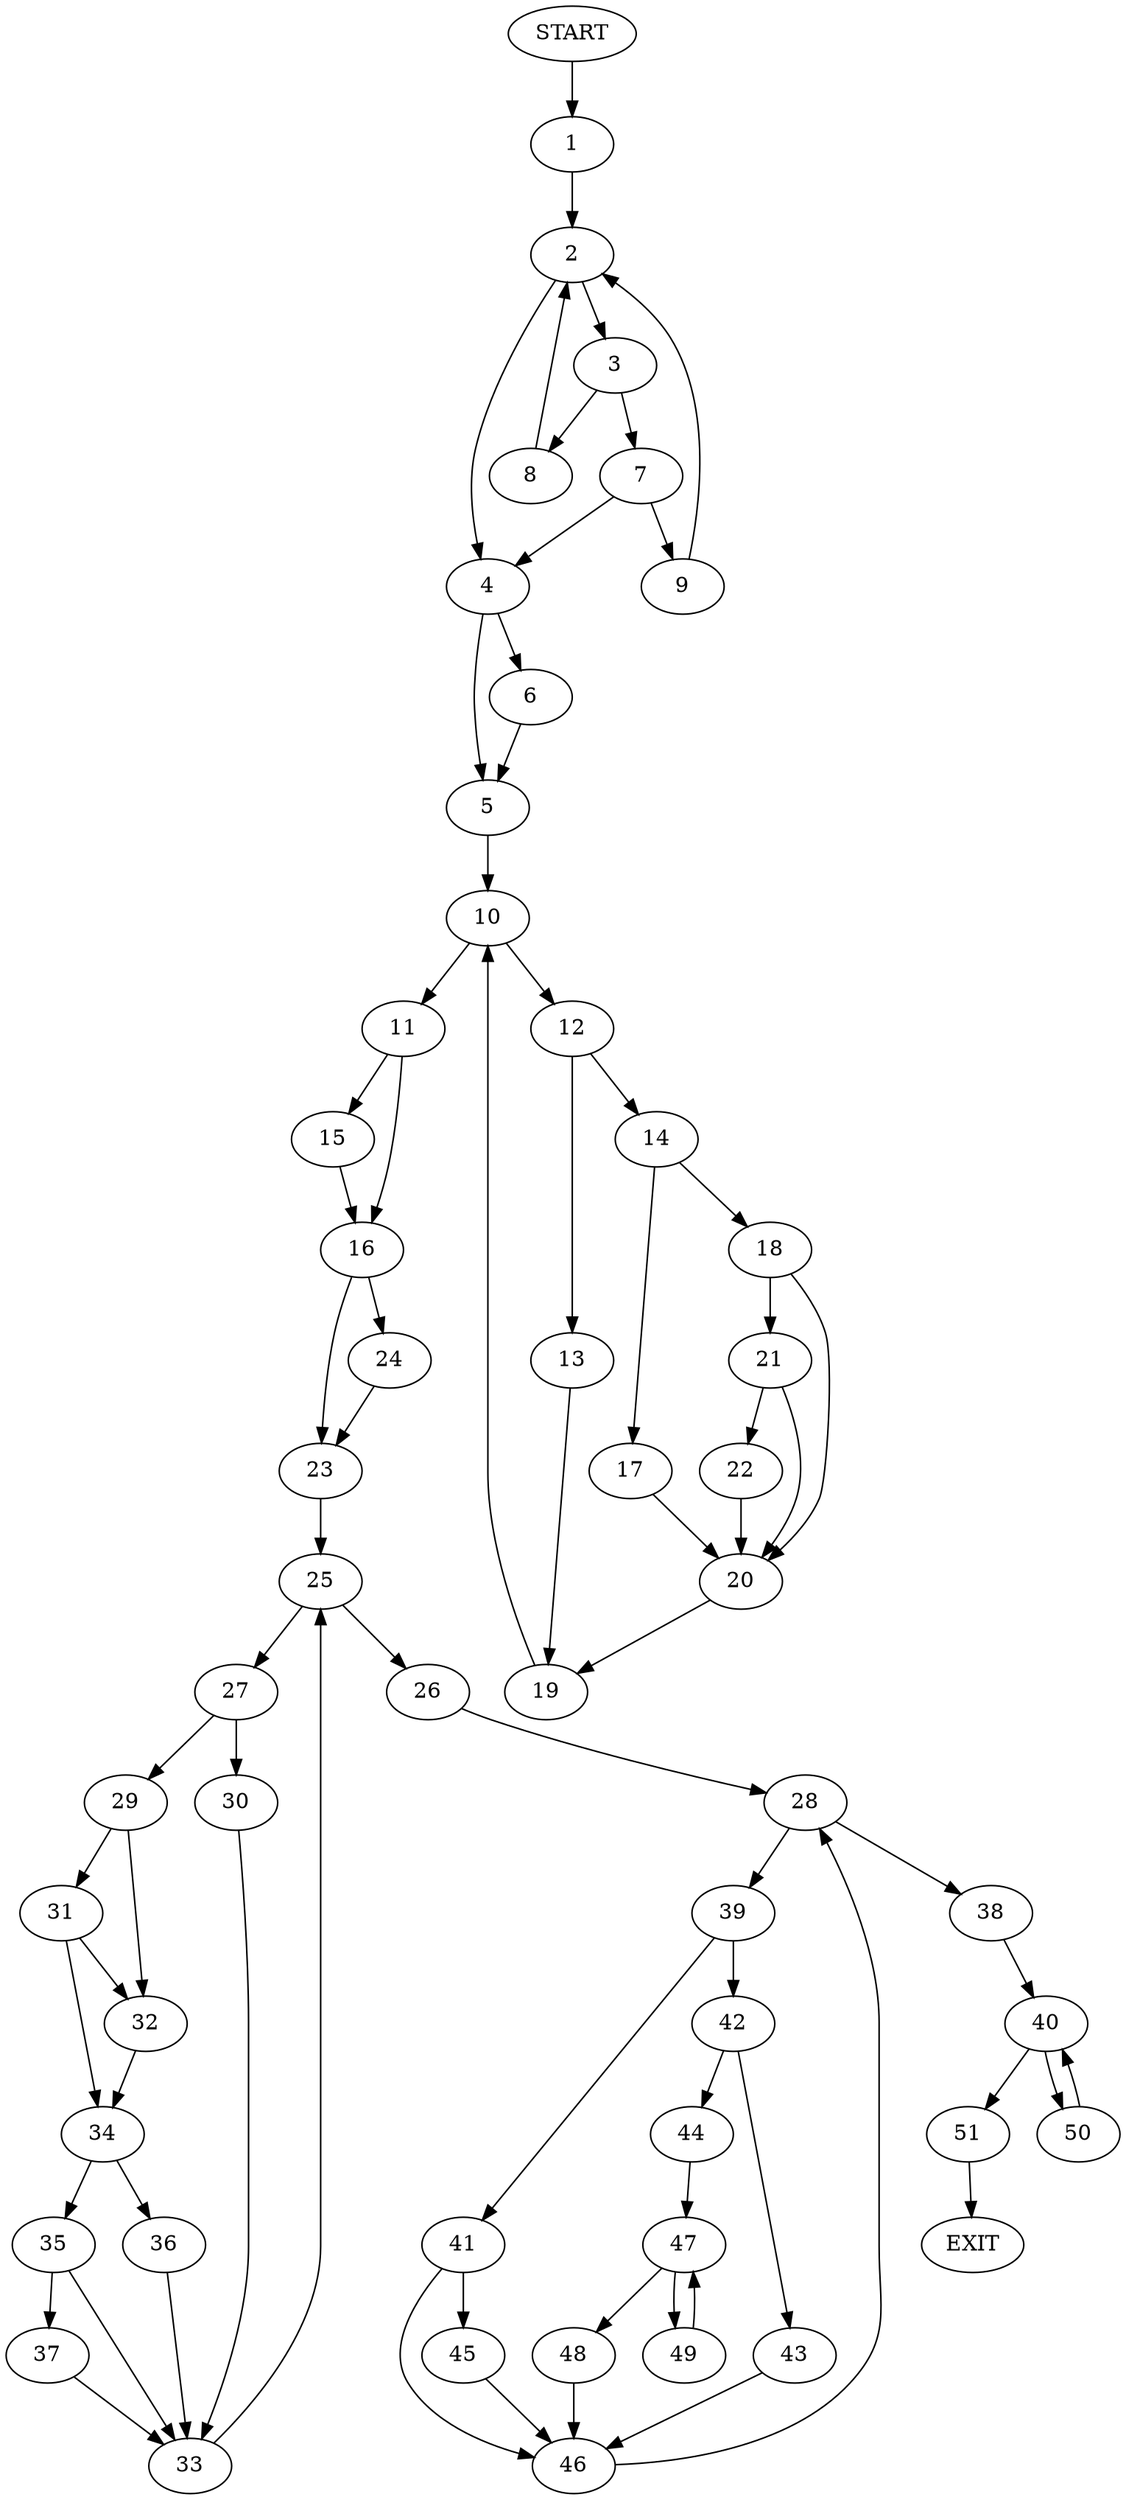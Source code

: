 digraph {
0 [label="START"]
52 [label="EXIT"]
0 -> 1
1 -> 2
2 -> 3
2 -> 4
4 -> 5
4 -> 6
3 -> 7
3 -> 8
7 -> 9
7 -> 4
8 -> 2
9 -> 2
5 -> 10
6 -> 5
10 -> 11
10 -> 12
12 -> 13
12 -> 14
11 -> 15
11 -> 16
14 -> 17
14 -> 18
13 -> 19
17 -> 20
18 -> 20
18 -> 21
20 -> 19
21 -> 20
21 -> 22
22 -> 20
19 -> 10
16 -> 23
16 -> 24
15 -> 16
24 -> 23
23 -> 25
25 -> 26
25 -> 27
26 -> 28
27 -> 29
27 -> 30
29 -> 31
29 -> 32
30 -> 33
33 -> 25
32 -> 34
31 -> 32
31 -> 34
34 -> 35
34 -> 36
35 -> 37
35 -> 33
36 -> 33
37 -> 33
28 -> 38
28 -> 39
38 -> 40
39 -> 41
39 -> 42
42 -> 43
42 -> 44
41 -> 45
41 -> 46
45 -> 46
46 -> 28
43 -> 46
44 -> 47
47 -> 48
47 -> 49
48 -> 46
49 -> 47
40 -> 50
40 -> 51
50 -> 40
51 -> 52
}
